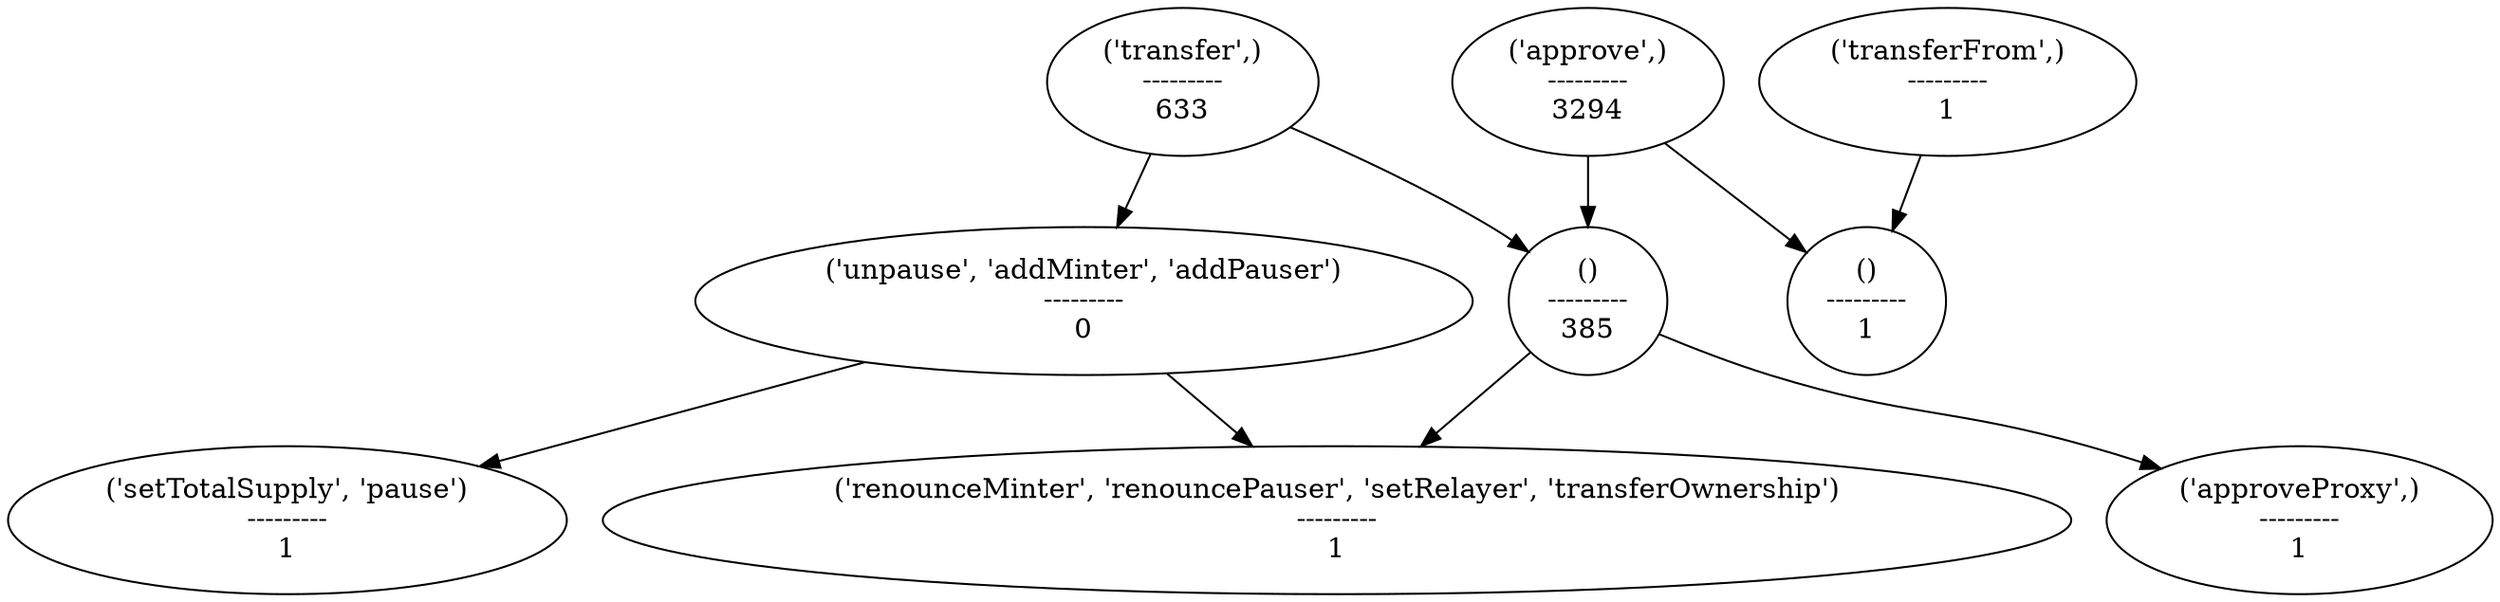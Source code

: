 strict digraph  {
"('approve',)\n---------\n3294";
"()\n---------\n385";
"('renounceMinter', 'renouncePauser', 'setRelayer', 'transferOwnership')\n---------\n1";
"('approveProxy',)\n---------\n1";
"()\n---------\n1";
"('transfer',)\n---------\n633";
"('unpause', 'addMinter', 'addPauser')\n---------\n0";
"('setTotalSupply', 'pause')\n---------\n1";
"('transferFrom',)\n---------\n1";
"('approve',)\n---------\n3294" -> "()\n---------\n385";
"('approve',)\n---------\n3294" -> "()\n---------\n1";
"()\n---------\n385" -> "('renounceMinter', 'renouncePauser', 'setRelayer', 'transferOwnership')\n---------\n1";
"()\n---------\n385" -> "('approveProxy',)\n---------\n1";
"('transfer',)\n---------\n633" -> "()\n---------\n385";
"('transfer',)\n---------\n633" -> "('unpause', 'addMinter', 'addPauser')\n---------\n0";
"('unpause', 'addMinter', 'addPauser')\n---------\n0" -> "('renounceMinter', 'renouncePauser', 'setRelayer', 'transferOwnership')\n---------\n1";
"('unpause', 'addMinter', 'addPauser')\n---------\n0" -> "('setTotalSupply', 'pause')\n---------\n1";
"('transferFrom',)\n---------\n1" -> "()\n---------\n1";
}
